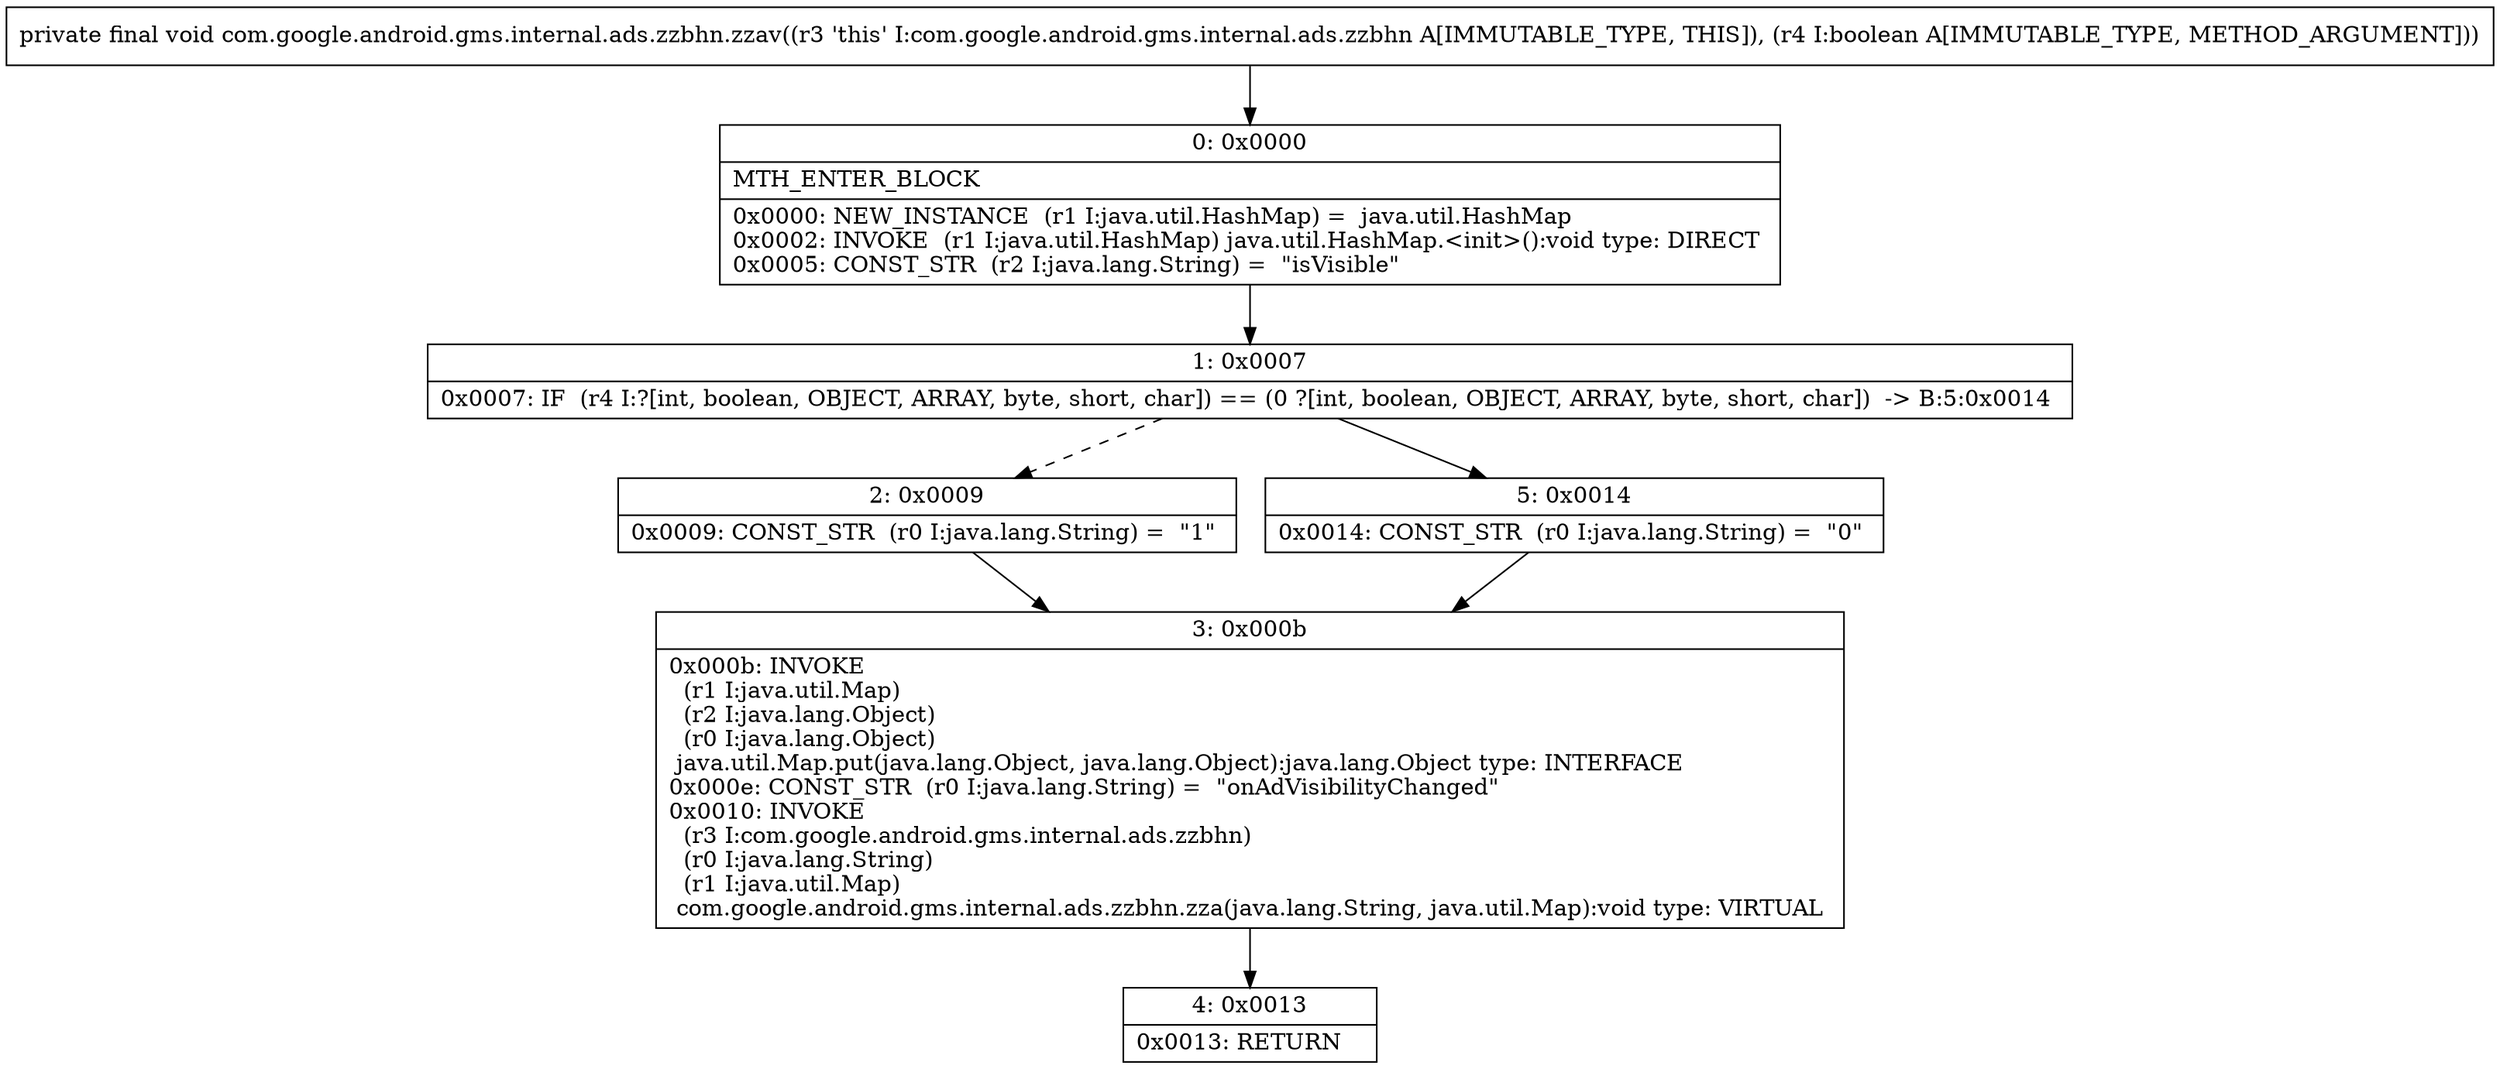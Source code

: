 digraph "CFG forcom.google.android.gms.internal.ads.zzbhn.zzav(Z)V" {
Node_0 [shape=record,label="{0\:\ 0x0000|MTH_ENTER_BLOCK\l|0x0000: NEW_INSTANCE  (r1 I:java.util.HashMap) =  java.util.HashMap \l0x0002: INVOKE  (r1 I:java.util.HashMap) java.util.HashMap.\<init\>():void type: DIRECT \l0x0005: CONST_STR  (r2 I:java.lang.String) =  \"isVisible\" \l}"];
Node_1 [shape=record,label="{1\:\ 0x0007|0x0007: IF  (r4 I:?[int, boolean, OBJECT, ARRAY, byte, short, char]) == (0 ?[int, boolean, OBJECT, ARRAY, byte, short, char])  \-\> B:5:0x0014 \l}"];
Node_2 [shape=record,label="{2\:\ 0x0009|0x0009: CONST_STR  (r0 I:java.lang.String) =  \"1\" \l}"];
Node_3 [shape=record,label="{3\:\ 0x000b|0x000b: INVOKE  \l  (r1 I:java.util.Map)\l  (r2 I:java.lang.Object)\l  (r0 I:java.lang.Object)\l java.util.Map.put(java.lang.Object, java.lang.Object):java.lang.Object type: INTERFACE \l0x000e: CONST_STR  (r0 I:java.lang.String) =  \"onAdVisibilityChanged\" \l0x0010: INVOKE  \l  (r3 I:com.google.android.gms.internal.ads.zzbhn)\l  (r0 I:java.lang.String)\l  (r1 I:java.util.Map)\l com.google.android.gms.internal.ads.zzbhn.zza(java.lang.String, java.util.Map):void type: VIRTUAL \l}"];
Node_4 [shape=record,label="{4\:\ 0x0013|0x0013: RETURN   \l}"];
Node_5 [shape=record,label="{5\:\ 0x0014|0x0014: CONST_STR  (r0 I:java.lang.String) =  \"0\" \l}"];
MethodNode[shape=record,label="{private final void com.google.android.gms.internal.ads.zzbhn.zzav((r3 'this' I:com.google.android.gms.internal.ads.zzbhn A[IMMUTABLE_TYPE, THIS]), (r4 I:boolean A[IMMUTABLE_TYPE, METHOD_ARGUMENT])) }"];
MethodNode -> Node_0;
Node_0 -> Node_1;
Node_1 -> Node_2[style=dashed];
Node_1 -> Node_5;
Node_2 -> Node_3;
Node_3 -> Node_4;
Node_5 -> Node_3;
}

